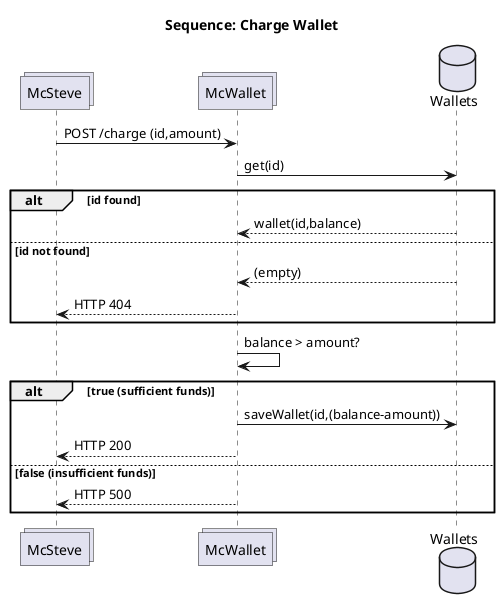 @startuml sequence_charge-wallet

title Sequence: Charge Wallet

collections McSteve
collections McWallet
database Wallets

McSteve -> McWallet: POST /charge (id,amount)
McWallet -> Wallets: get(id)
alt id found
    McWallet <-- Wallets: wallet(id,balance)
else id not found
    McWallet <-- Wallets: (empty)
    McSteve <-- McWallet: HTTP 404
end
McWallet -> McWallet: balance > amount?
alt true (sufficient funds)
    McWallet -> Wallets: saveWallet(id,(balance-amount))
    McSteve <-- McWallet: HTTP 200
else false (insufficient funds)
    McSteve <-- McWallet: HTTP 500
end
@enduml
